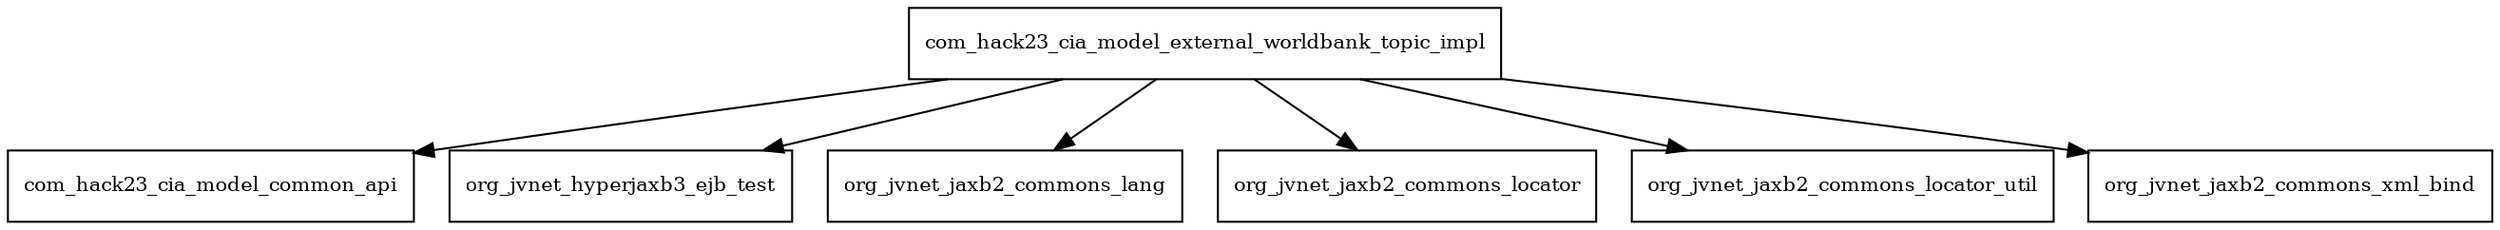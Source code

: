 digraph model_external_worldbank_topic_impl_2018_4_4_SNAPSHOT_package_dependencies {
  node [shape = box, fontsize=10.0];
  com_hack23_cia_model_external_worldbank_topic_impl -> com_hack23_cia_model_common_api;
  com_hack23_cia_model_external_worldbank_topic_impl -> org_jvnet_hyperjaxb3_ejb_test;
  com_hack23_cia_model_external_worldbank_topic_impl -> org_jvnet_jaxb2_commons_lang;
  com_hack23_cia_model_external_worldbank_topic_impl -> org_jvnet_jaxb2_commons_locator;
  com_hack23_cia_model_external_worldbank_topic_impl -> org_jvnet_jaxb2_commons_locator_util;
  com_hack23_cia_model_external_worldbank_topic_impl -> org_jvnet_jaxb2_commons_xml_bind;
}
